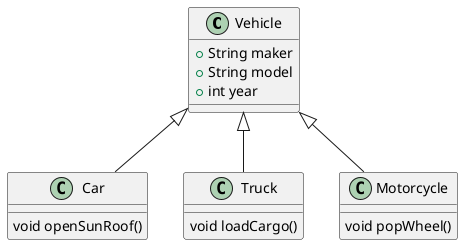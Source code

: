 @startuml
class Vehicle{
+String maker
+String model
+int year
}

class Car extends Vehicle{
void openSunRoof()
}

class Truck extends Vehicle{
void loadCargo()
}

class Motorcycle extends Vehicle{
void popWheel()
}

@enduml